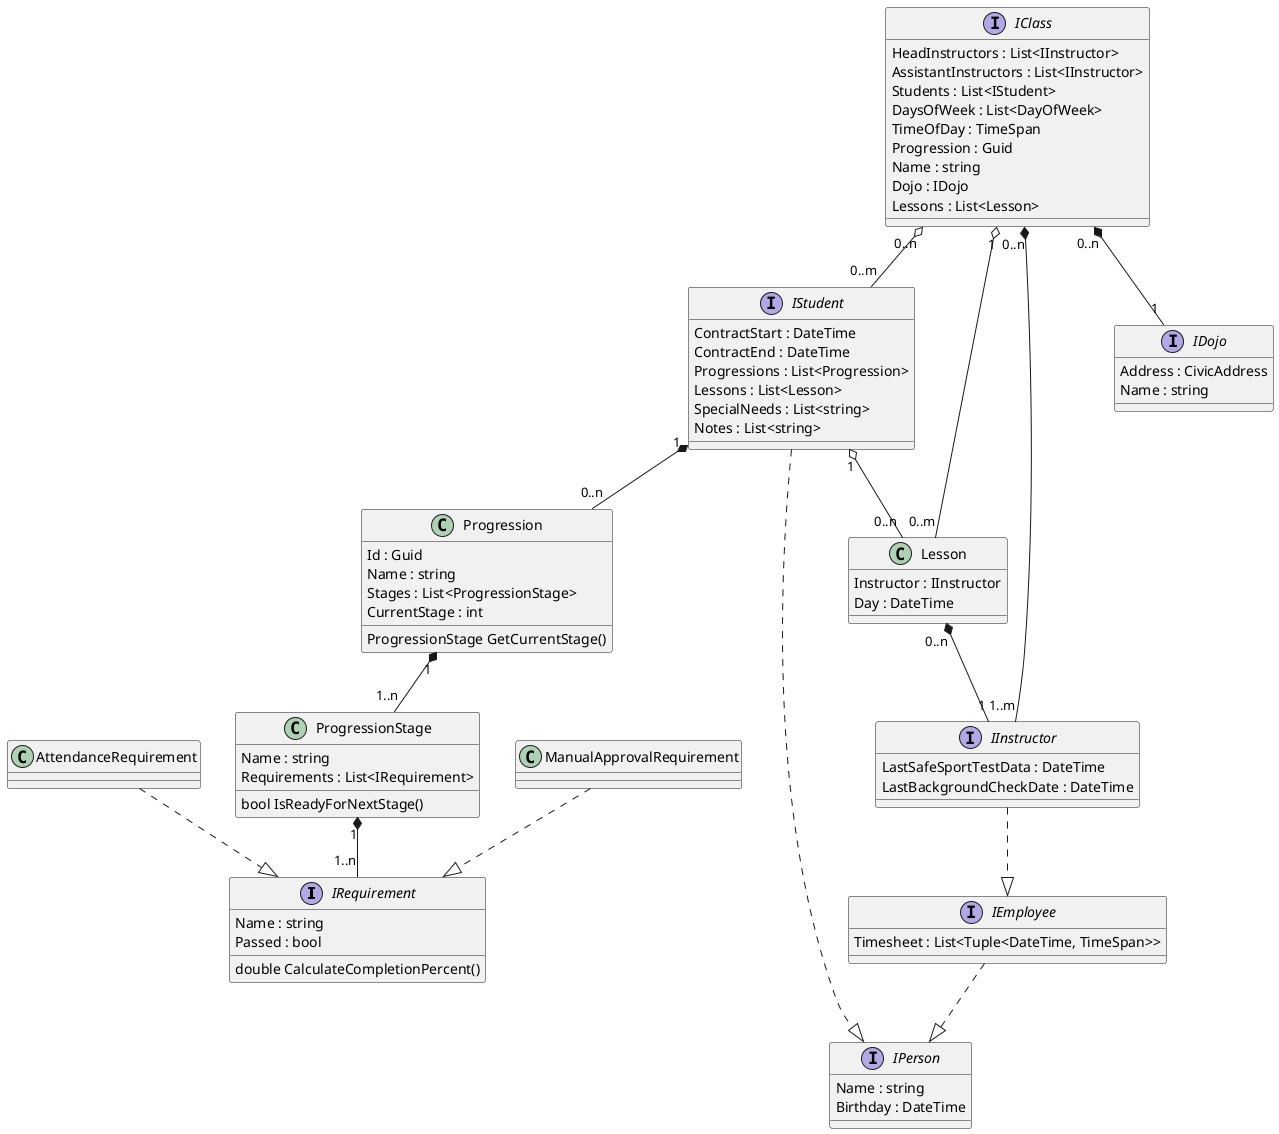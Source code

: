 @startuml


interface IRequirement
{
    Name : string
    Passed : bool
    double CalculateCompletionPercent()
}

class AttendanceRequirement
{
}

class ManualApprovalRequirement
{
}

class ProgressionStage
{
    Name : string
    Requirements : List<IRequirement>
    bool IsReadyForNextStage()
}

class Progression
{
    Id : Guid
    Name : string
    Stages : List<ProgressionStage>
    ProgressionStage GetCurrentStage()
    CurrentStage : int
}

interface IPerson
{
    Name : string
    Birthday : DateTime
}

interface IEmployee
{
    Timesheet : List<Tuple<DateTime, TimeSpan>>
}

interface IInstructor
{
    LastSafeSportTestData : DateTime
    LastBackgroundCheckDate : DateTime
}

class Lesson
{
    Instructor : IInstructor
    Day : DateTime
}

interface IStudent
{
    ContractStart : DateTime
    ContractEnd : DateTime
    Progressions : List<Progression>
    Lessons : List<Lesson>
    SpecialNeeds : List<string>
    Notes : List<string>
}

interface IDojo
{
    Address : CivicAddress
    Name : string
}

interface IClass
{
    HeadInstructors : List<IInstructor>
    AssistantInstructors : List<IInstructor>
    Students : List<IStudent>
    DaysOfWeek : List<DayOfWeek>
    TimeOfDay : TimeSpan
    Progression : Guid
    Name : string
    Dojo : IDojo
    Lessons : List<Lesson>
}

IEmployee ..|> IPerson
IInstructor ..|> IEmployee
IStudent ..|> IPerson

AttendanceRequirement ..|> IRequirement
ManualApprovalRequirement ..|> IRequirement

ProgressionStage "1" *-- "1..n" IRequirement
Progression "1" *-- "1..n" ProgressionStage

IStudent "1" o-- "0..n" Lesson
IStudent "1" *-- "0..n" Progression

IClass "0..n" *-- "1..m" IInstructor
IClass "0..n" o-- "0..m" IStudent
IClass "0..n" *-- "1" IDojo
IClass "1" o-- "0..m" Lesson

Lesson "0..n" *-- "1" IInstructor

@enduml